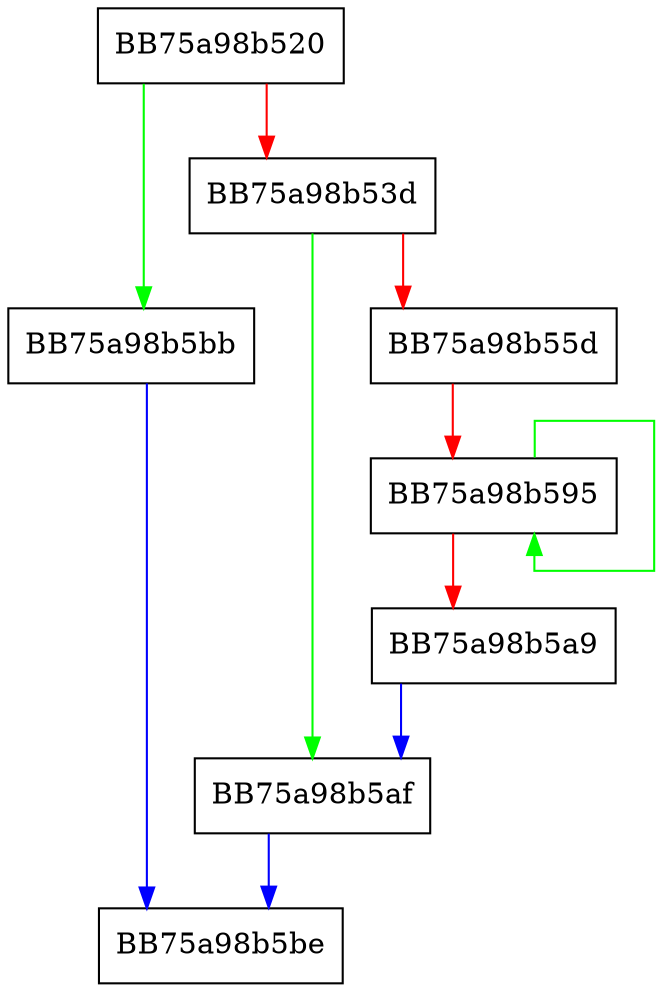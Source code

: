 digraph stop {
  node [shape="box"];
  graph [splines=ortho];
  BB75a98b520 -> BB75a98b5bb [color="green"];
  BB75a98b520 -> BB75a98b53d [color="red"];
  BB75a98b53d -> BB75a98b5af [color="green"];
  BB75a98b53d -> BB75a98b55d [color="red"];
  BB75a98b55d -> BB75a98b595 [color="red"];
  BB75a98b595 -> BB75a98b595 [color="green"];
  BB75a98b595 -> BB75a98b5a9 [color="red"];
  BB75a98b5a9 -> BB75a98b5af [color="blue"];
  BB75a98b5af -> BB75a98b5be [color="blue"];
  BB75a98b5bb -> BB75a98b5be [color="blue"];
}